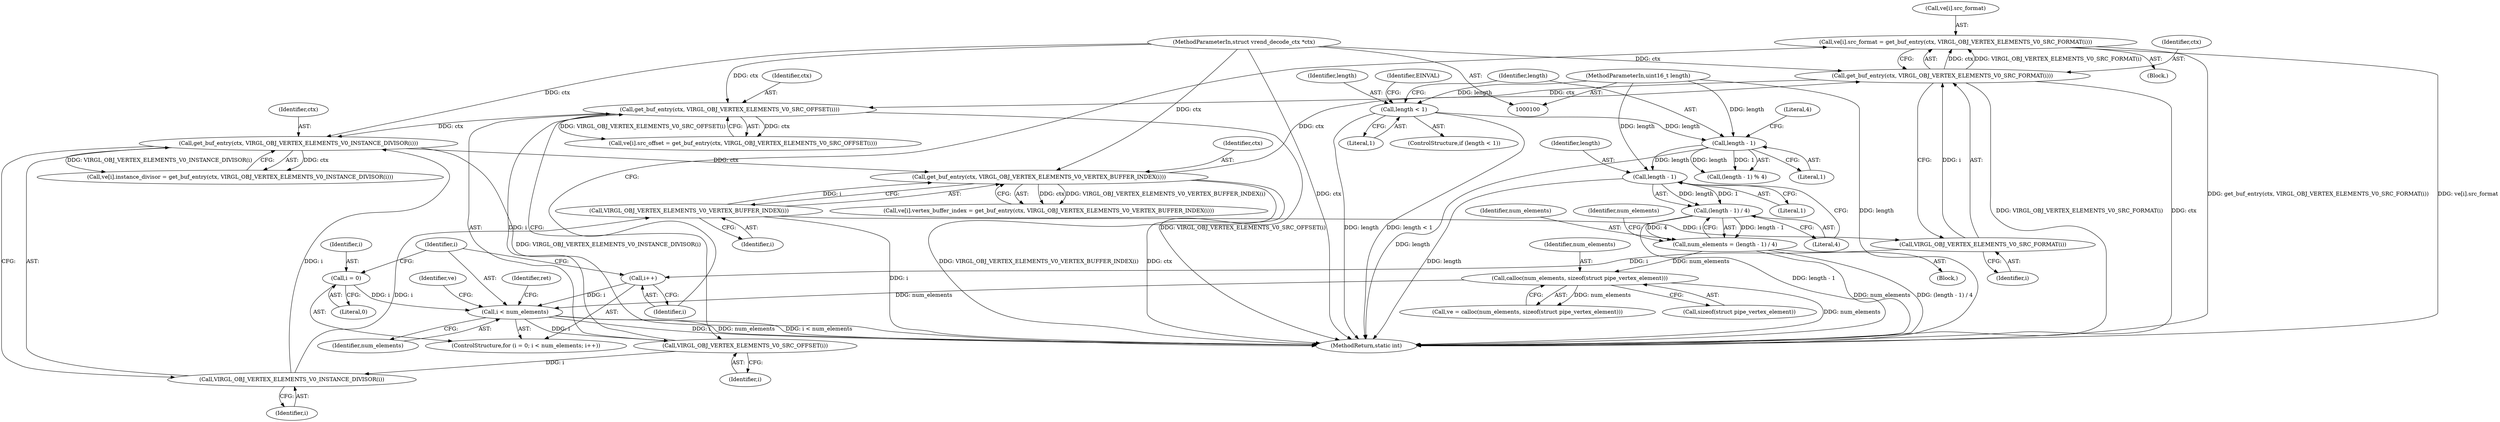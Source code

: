 digraph "0_virglrenderer_a5ac49940c40ae415eac0cf912eac7070b4ba95d@array" {
"1000197" [label="(Call,ve[i].src_format = get_buf_entry(ctx, VIRGL_OBJ_VERTEX_ELEMENTS_V0_SRC_FORMAT(i)))"];
"1000203" [label="(Call,get_buf_entry(ctx, VIRGL_OBJ_VERTEX_ELEMENTS_V0_SRC_FORMAT(i)))"];
"1000183" [label="(Call,get_buf_entry(ctx, VIRGL_OBJ_VERTEX_ELEMENTS_V0_VERTEX_BUFFER_INDEX(i)))"];
"1000173" [label="(Call,get_buf_entry(ctx, VIRGL_OBJ_VERTEX_ELEMENTS_V0_INSTANCE_DIVISOR(i)))"];
"1000163" [label="(Call,get_buf_entry(ctx, VIRGL_OBJ_VERTEX_ELEMENTS_V0_SRC_OFFSET(i)))"];
"1000101" [label="(MethodParameterIn,struct vrend_decode_ctx *ctx)"];
"1000165" [label="(Call,VIRGL_OBJ_VERTEX_ELEMENTS_V0_SRC_OFFSET(i))"];
"1000151" [label="(Call,i < num_elements)"];
"1000154" [label="(Call,i++)"];
"1000205" [label="(Call,VIRGL_OBJ_VERTEX_ELEMENTS_V0_SRC_FORMAT(i))"];
"1000185" [label="(Call,VIRGL_OBJ_VERTEX_ELEMENTS_V0_VERTEX_BUFFER_INDEX(i))"];
"1000175" [label="(Call,VIRGL_OBJ_VERTEX_ELEMENTS_V0_INSTANCE_DIVISOR(i))"];
"1000148" [label="(Call,i = 0)"];
"1000138" [label="(Call,calloc(num_elements, sizeof(struct pipe_vertex_element)))"];
"1000126" [label="(Call,num_elements = (length - 1) / 4)"];
"1000128" [label="(Call,(length - 1) / 4)"];
"1000129" [label="(Call,length - 1)"];
"1000120" [label="(Call,length - 1)"];
"1000113" [label="(Call,length < 1)"];
"1000103" [label="(MethodParameterIn,uint16_t length)"];
"1000183" [label="(Call,get_buf_entry(ctx, VIRGL_OBJ_VERTEX_ELEMENTS_V0_VERTEX_BUFFER_INDEX(i)))"];
"1000198" [label="(Call,ve[i].src_format)"];
"1000209" [label="(MethodReturn,static int)"];
"1000185" [label="(Call,VIRGL_OBJ_VERTEX_ELEMENTS_V0_VERTEX_BUFFER_INDEX(i))"];
"1000163" [label="(Call,get_buf_entry(ctx, VIRGL_OBJ_VERTEX_ELEMENTS_V0_SRC_OFFSET(i)))"];
"1000174" [label="(Identifier,ctx)"];
"1000113" [label="(Call,length < 1)"];
"1000115" [label="(Literal,1)"];
"1000175" [label="(Call,VIRGL_OBJ_VERTEX_ELEMENTS_V0_INSTANCE_DIVISOR(i))"];
"1000126" [label="(Call,num_elements = (length - 1) / 4)"];
"1000205" [label="(Call,VIRGL_OBJ_VERTEX_ELEMENTS_V0_SRC_FORMAT(i))"];
"1000122" [label="(Literal,1)"];
"1000150" [label="(Literal,0)"];
"1000197" [label="(Call,ve[i].src_format = get_buf_entry(ctx, VIRGL_OBJ_VERTEX_ELEMENTS_V0_SRC_FORMAT(i)))"];
"1000123" [label="(Literal,4)"];
"1000147" [label="(ControlStructure,for (i = 0; i < num_elements; i++))"];
"1000177" [label="(Call,ve[i].vertex_buffer_index = get_buf_entry(ctx, VIRGL_OBJ_VERTEX_ELEMENTS_V0_VERTEX_BUFFER_INDEX(i)))"];
"1000156" [label="(Block,)"];
"1000138" [label="(Call,calloc(num_elements, sizeof(struct pipe_vertex_element)))"];
"1000149" [label="(Identifier,i)"];
"1000155" [label="(Identifier,i)"];
"1000130" [label="(Identifier,length)"];
"1000104" [label="(Block,)"];
"1000151" [label="(Call,i < num_elements)"];
"1000165" [label="(Call,VIRGL_OBJ_VERTEX_ELEMENTS_V0_SRC_OFFSET(i))"];
"1000134" [label="(Identifier,num_elements)"];
"1000112" [label="(ControlStructure,if (length < 1))"];
"1000140" [label="(Call,sizeof(struct pipe_vertex_element))"];
"1000208" [label="(Identifier,ret)"];
"1000121" [label="(Identifier,length)"];
"1000152" [label="(Identifier,i)"];
"1000206" [label="(Identifier,i)"];
"1000153" [label="(Identifier,num_elements)"];
"1000120" [label="(Call,length - 1)"];
"1000114" [label="(Identifier,length)"];
"1000173" [label="(Call,get_buf_entry(ctx, VIRGL_OBJ_VERTEX_ELEMENTS_V0_INSTANCE_DIVISOR(i)))"];
"1000103" [label="(MethodParameterIn,uint16_t length)"];
"1000154" [label="(Call,i++)"];
"1000166" [label="(Identifier,i)"];
"1000186" [label="(Identifier,i)"];
"1000136" [label="(Call,ve = calloc(num_elements, sizeof(struct pipe_vertex_element)))"];
"1000157" [label="(Call,ve[i].src_offset = get_buf_entry(ctx, VIRGL_OBJ_VERTEX_ELEMENTS_V0_SRC_OFFSET(i)))"];
"1000164" [label="(Identifier,ctx)"];
"1000148" [label="(Call,i = 0)"];
"1000176" [label="(Identifier,i)"];
"1000139" [label="(Identifier,num_elements)"];
"1000129" [label="(Call,length - 1)"];
"1000117" [label="(Identifier,EINVAL)"];
"1000119" [label="(Call,(length - 1) % 4)"];
"1000127" [label="(Identifier,num_elements)"];
"1000101" [label="(MethodParameterIn,struct vrend_decode_ctx *ctx)"];
"1000203" [label="(Call,get_buf_entry(ctx, VIRGL_OBJ_VERTEX_ELEMENTS_V0_SRC_FORMAT(i)))"];
"1000204" [label="(Identifier,ctx)"];
"1000128" [label="(Call,(length - 1) / 4)"];
"1000160" [label="(Identifier,ve)"];
"1000132" [label="(Literal,4)"];
"1000167" [label="(Call,ve[i].instance_divisor = get_buf_entry(ctx, VIRGL_OBJ_VERTEX_ELEMENTS_V0_INSTANCE_DIVISOR(i)))"];
"1000131" [label="(Literal,1)"];
"1000184" [label="(Identifier,ctx)"];
"1000197" -> "1000156"  [label="AST: "];
"1000197" -> "1000203"  [label="CFG: "];
"1000198" -> "1000197"  [label="AST: "];
"1000203" -> "1000197"  [label="AST: "];
"1000155" -> "1000197"  [label="CFG: "];
"1000197" -> "1000209"  [label="DDG: get_buf_entry(ctx, VIRGL_OBJ_VERTEX_ELEMENTS_V0_SRC_FORMAT(i))"];
"1000197" -> "1000209"  [label="DDG: ve[i].src_format"];
"1000203" -> "1000197"  [label="DDG: ctx"];
"1000203" -> "1000197"  [label="DDG: VIRGL_OBJ_VERTEX_ELEMENTS_V0_SRC_FORMAT(i)"];
"1000203" -> "1000205"  [label="CFG: "];
"1000204" -> "1000203"  [label="AST: "];
"1000205" -> "1000203"  [label="AST: "];
"1000203" -> "1000209"  [label="DDG: VIRGL_OBJ_VERTEX_ELEMENTS_V0_SRC_FORMAT(i)"];
"1000203" -> "1000209"  [label="DDG: ctx"];
"1000203" -> "1000163"  [label="DDG: ctx"];
"1000183" -> "1000203"  [label="DDG: ctx"];
"1000101" -> "1000203"  [label="DDG: ctx"];
"1000205" -> "1000203"  [label="DDG: i"];
"1000183" -> "1000177"  [label="AST: "];
"1000183" -> "1000185"  [label="CFG: "];
"1000184" -> "1000183"  [label="AST: "];
"1000185" -> "1000183"  [label="AST: "];
"1000177" -> "1000183"  [label="CFG: "];
"1000183" -> "1000209"  [label="DDG: VIRGL_OBJ_VERTEX_ELEMENTS_V0_VERTEX_BUFFER_INDEX(i)"];
"1000183" -> "1000209"  [label="DDG: ctx"];
"1000183" -> "1000177"  [label="DDG: ctx"];
"1000183" -> "1000177"  [label="DDG: VIRGL_OBJ_VERTEX_ELEMENTS_V0_VERTEX_BUFFER_INDEX(i)"];
"1000173" -> "1000183"  [label="DDG: ctx"];
"1000101" -> "1000183"  [label="DDG: ctx"];
"1000185" -> "1000183"  [label="DDG: i"];
"1000173" -> "1000167"  [label="AST: "];
"1000173" -> "1000175"  [label="CFG: "];
"1000174" -> "1000173"  [label="AST: "];
"1000175" -> "1000173"  [label="AST: "];
"1000167" -> "1000173"  [label="CFG: "];
"1000173" -> "1000209"  [label="DDG: VIRGL_OBJ_VERTEX_ELEMENTS_V0_INSTANCE_DIVISOR(i)"];
"1000173" -> "1000167"  [label="DDG: ctx"];
"1000173" -> "1000167"  [label="DDG: VIRGL_OBJ_VERTEX_ELEMENTS_V0_INSTANCE_DIVISOR(i)"];
"1000163" -> "1000173"  [label="DDG: ctx"];
"1000101" -> "1000173"  [label="DDG: ctx"];
"1000175" -> "1000173"  [label="DDG: i"];
"1000163" -> "1000157"  [label="AST: "];
"1000163" -> "1000165"  [label="CFG: "];
"1000164" -> "1000163"  [label="AST: "];
"1000165" -> "1000163"  [label="AST: "];
"1000157" -> "1000163"  [label="CFG: "];
"1000163" -> "1000209"  [label="DDG: VIRGL_OBJ_VERTEX_ELEMENTS_V0_SRC_OFFSET(i)"];
"1000163" -> "1000157"  [label="DDG: ctx"];
"1000163" -> "1000157"  [label="DDG: VIRGL_OBJ_VERTEX_ELEMENTS_V0_SRC_OFFSET(i)"];
"1000101" -> "1000163"  [label="DDG: ctx"];
"1000165" -> "1000163"  [label="DDG: i"];
"1000101" -> "1000100"  [label="AST: "];
"1000101" -> "1000209"  [label="DDG: ctx"];
"1000165" -> "1000166"  [label="CFG: "];
"1000166" -> "1000165"  [label="AST: "];
"1000151" -> "1000165"  [label="DDG: i"];
"1000165" -> "1000175"  [label="DDG: i"];
"1000151" -> "1000147"  [label="AST: "];
"1000151" -> "1000153"  [label="CFG: "];
"1000152" -> "1000151"  [label="AST: "];
"1000153" -> "1000151"  [label="AST: "];
"1000160" -> "1000151"  [label="CFG: "];
"1000208" -> "1000151"  [label="CFG: "];
"1000151" -> "1000209"  [label="DDG: i < num_elements"];
"1000151" -> "1000209"  [label="DDG: i"];
"1000151" -> "1000209"  [label="DDG: num_elements"];
"1000154" -> "1000151"  [label="DDG: i"];
"1000148" -> "1000151"  [label="DDG: i"];
"1000138" -> "1000151"  [label="DDG: num_elements"];
"1000154" -> "1000147"  [label="AST: "];
"1000154" -> "1000155"  [label="CFG: "];
"1000155" -> "1000154"  [label="AST: "];
"1000152" -> "1000154"  [label="CFG: "];
"1000205" -> "1000154"  [label="DDG: i"];
"1000205" -> "1000206"  [label="CFG: "];
"1000206" -> "1000205"  [label="AST: "];
"1000185" -> "1000205"  [label="DDG: i"];
"1000185" -> "1000186"  [label="CFG: "];
"1000186" -> "1000185"  [label="AST: "];
"1000185" -> "1000209"  [label="DDG: i"];
"1000175" -> "1000185"  [label="DDG: i"];
"1000175" -> "1000176"  [label="CFG: "];
"1000176" -> "1000175"  [label="AST: "];
"1000148" -> "1000147"  [label="AST: "];
"1000148" -> "1000150"  [label="CFG: "];
"1000149" -> "1000148"  [label="AST: "];
"1000150" -> "1000148"  [label="AST: "];
"1000152" -> "1000148"  [label="CFG: "];
"1000138" -> "1000136"  [label="AST: "];
"1000138" -> "1000140"  [label="CFG: "];
"1000139" -> "1000138"  [label="AST: "];
"1000140" -> "1000138"  [label="AST: "];
"1000136" -> "1000138"  [label="CFG: "];
"1000138" -> "1000209"  [label="DDG: num_elements"];
"1000138" -> "1000136"  [label="DDG: num_elements"];
"1000126" -> "1000138"  [label="DDG: num_elements"];
"1000126" -> "1000104"  [label="AST: "];
"1000126" -> "1000128"  [label="CFG: "];
"1000127" -> "1000126"  [label="AST: "];
"1000128" -> "1000126"  [label="AST: "];
"1000134" -> "1000126"  [label="CFG: "];
"1000126" -> "1000209"  [label="DDG: num_elements"];
"1000126" -> "1000209"  [label="DDG: (length - 1) / 4"];
"1000128" -> "1000126"  [label="DDG: length - 1"];
"1000128" -> "1000126"  [label="DDG: 4"];
"1000128" -> "1000132"  [label="CFG: "];
"1000129" -> "1000128"  [label="AST: "];
"1000132" -> "1000128"  [label="AST: "];
"1000128" -> "1000209"  [label="DDG: length - 1"];
"1000129" -> "1000128"  [label="DDG: length"];
"1000129" -> "1000128"  [label="DDG: 1"];
"1000129" -> "1000131"  [label="CFG: "];
"1000130" -> "1000129"  [label="AST: "];
"1000131" -> "1000129"  [label="AST: "];
"1000132" -> "1000129"  [label="CFG: "];
"1000129" -> "1000209"  [label="DDG: length"];
"1000120" -> "1000129"  [label="DDG: length"];
"1000103" -> "1000129"  [label="DDG: length"];
"1000120" -> "1000119"  [label="AST: "];
"1000120" -> "1000122"  [label="CFG: "];
"1000121" -> "1000120"  [label="AST: "];
"1000122" -> "1000120"  [label="AST: "];
"1000123" -> "1000120"  [label="CFG: "];
"1000120" -> "1000209"  [label="DDG: length"];
"1000120" -> "1000119"  [label="DDG: length"];
"1000120" -> "1000119"  [label="DDG: 1"];
"1000113" -> "1000120"  [label="DDG: length"];
"1000103" -> "1000120"  [label="DDG: length"];
"1000113" -> "1000112"  [label="AST: "];
"1000113" -> "1000115"  [label="CFG: "];
"1000114" -> "1000113"  [label="AST: "];
"1000115" -> "1000113"  [label="AST: "];
"1000117" -> "1000113"  [label="CFG: "];
"1000121" -> "1000113"  [label="CFG: "];
"1000113" -> "1000209"  [label="DDG: length"];
"1000113" -> "1000209"  [label="DDG: length < 1"];
"1000103" -> "1000113"  [label="DDG: length"];
"1000103" -> "1000100"  [label="AST: "];
"1000103" -> "1000209"  [label="DDG: length"];
}
